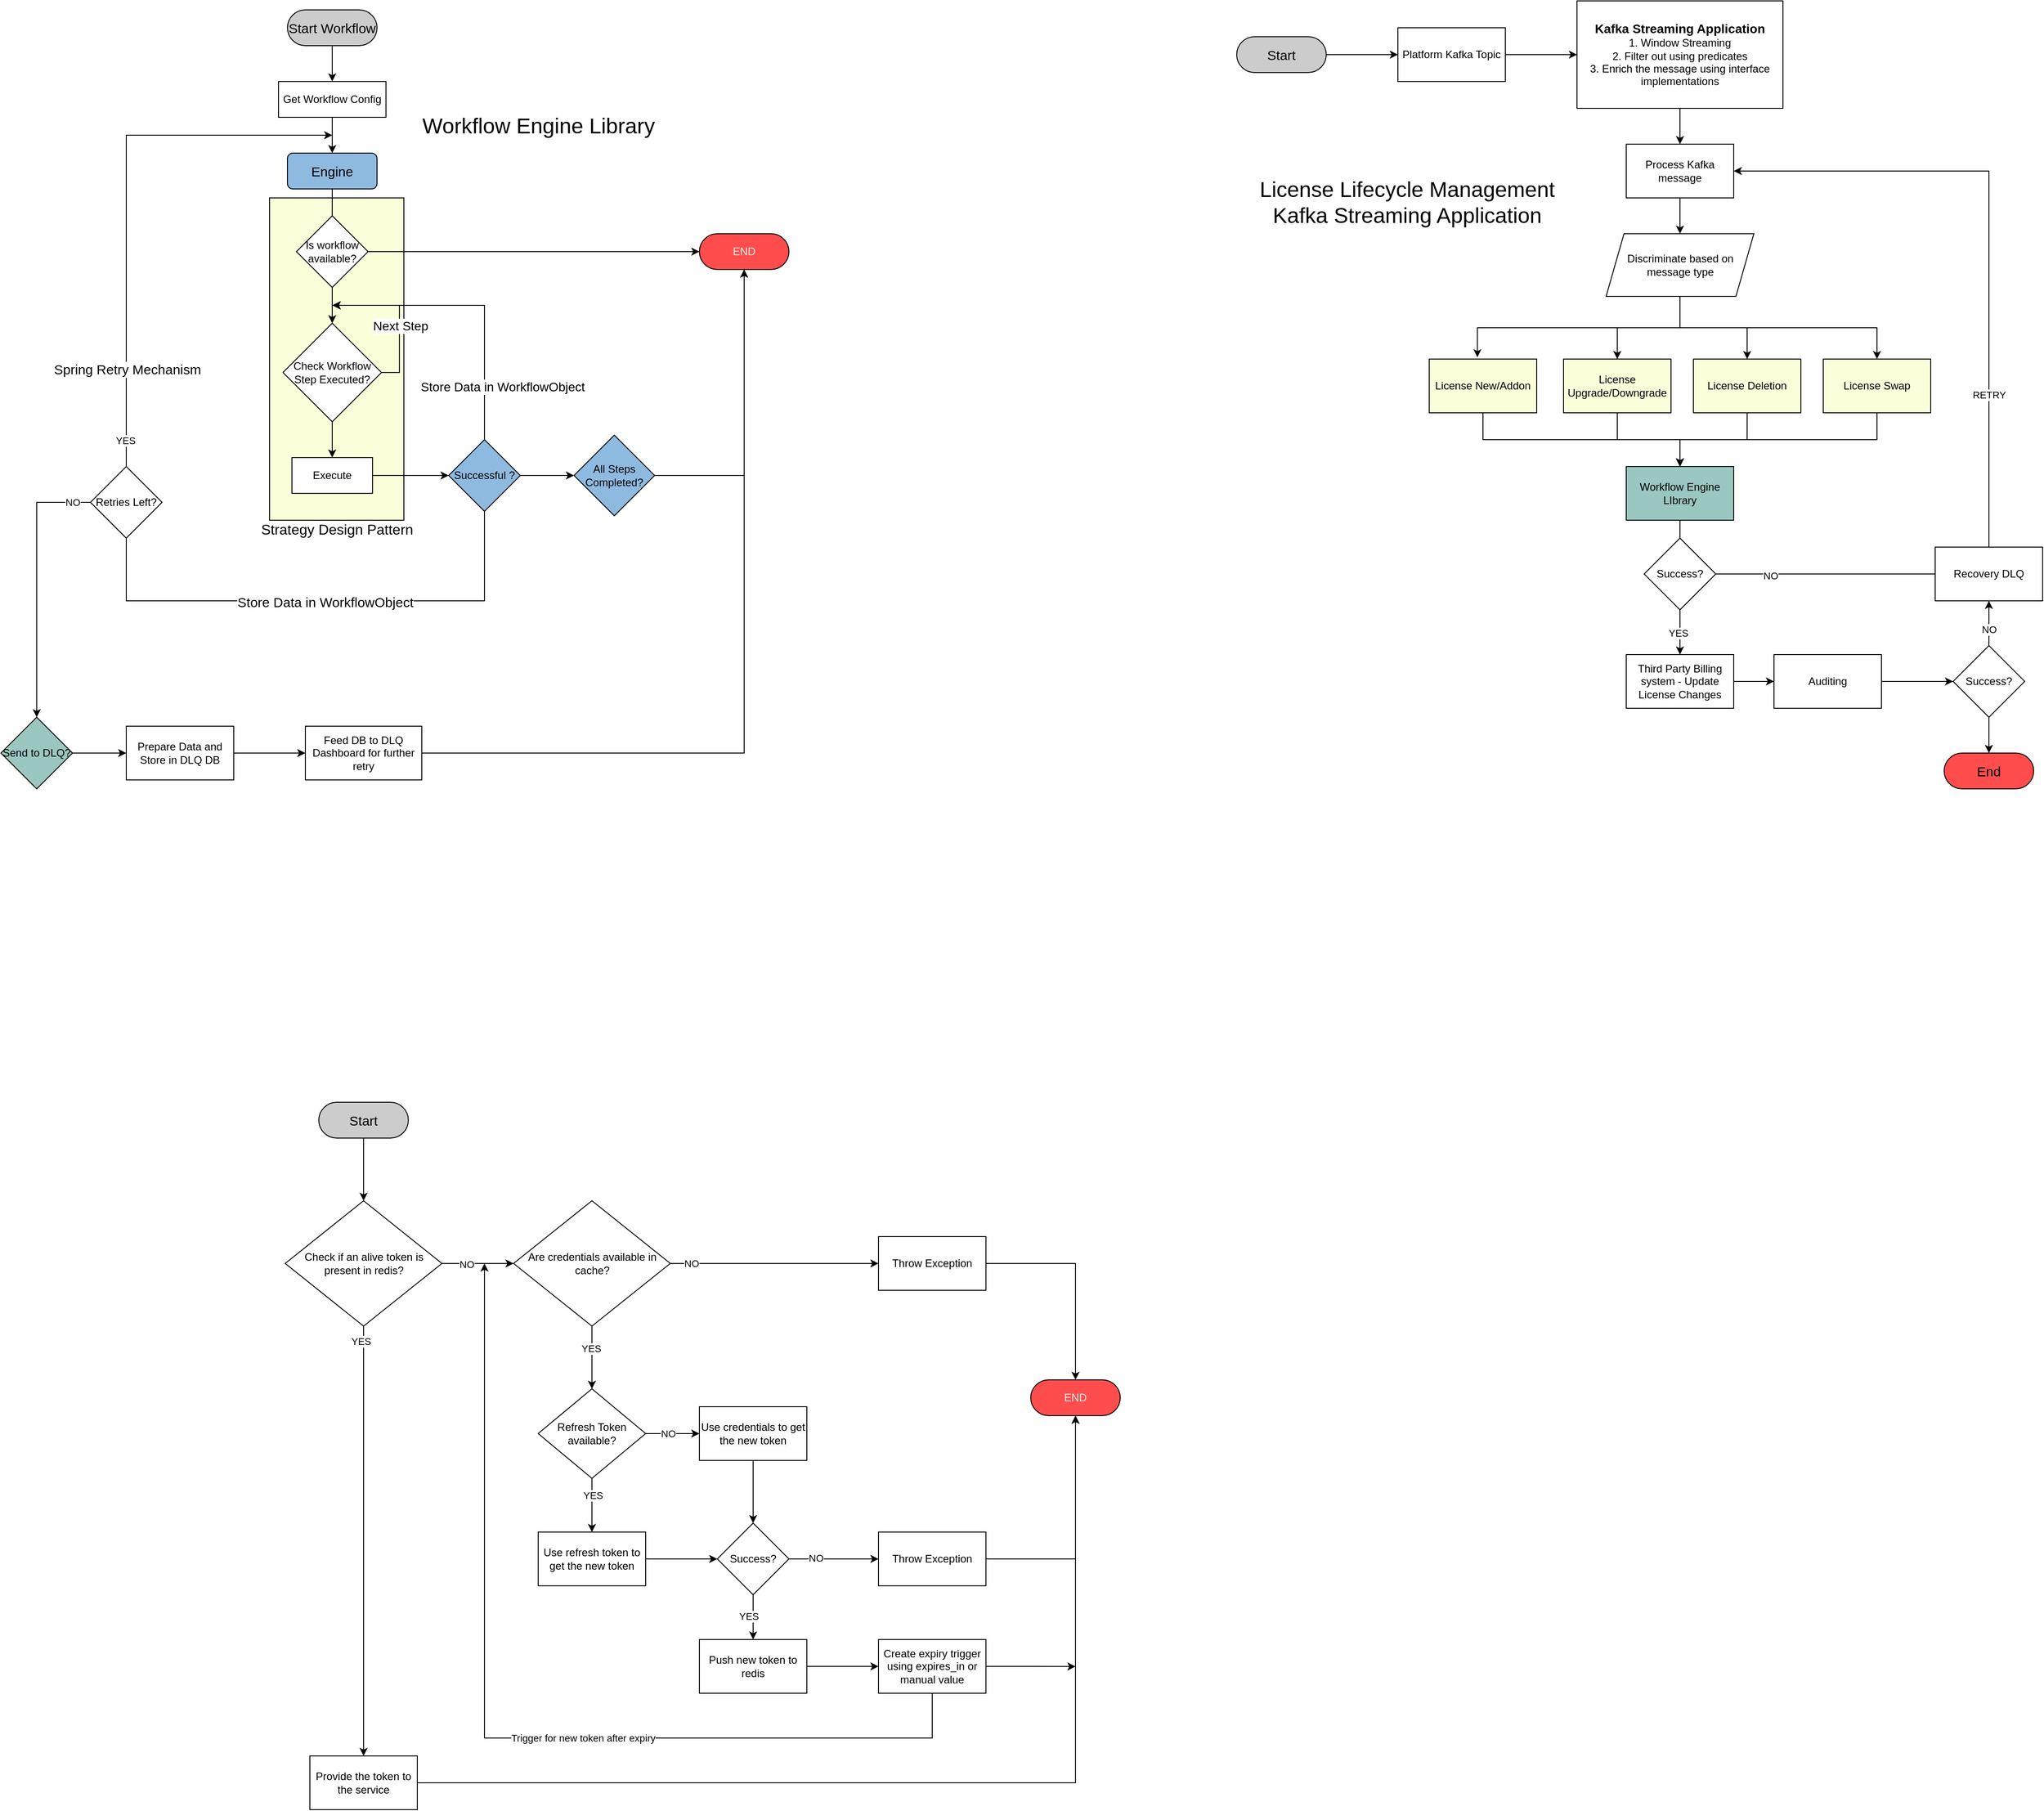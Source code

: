 <mxfile version="24.4.0" type="github">
  <diagram name="Page-1" id="J73xEGvbeloBa2jMlH-o">
    <mxGraphModel dx="2286" dy="1191" grid="1" gridSize="10" guides="1" tooltips="1" connect="1" arrows="1" fold="1" page="1" pageScale="1" pageWidth="850" pageHeight="1100" math="0" shadow="0">
      <root>
        <mxCell id="0" />
        <mxCell id="1" parent="0" />
        <mxCell id="0GhkC7T9ID0tLAnY2a1P-24" value="" style="rounded=0;whiteSpace=wrap;html=1;fillColor=#FBFFD9;" parent="1" vertex="1">
          <mxGeometry x="300" y="300" width="150" height="360" as="geometry" />
        </mxCell>
        <mxCell id="qgxbI171Fb-kcJdR1tKk-2" style="edgeStyle=orthogonalEdgeStyle;rounded=0;orthogonalLoop=1;jettySize=auto;html=1;" parent="1" source="qgxbI171Fb-kcJdR1tKk-1" edge="1">
          <mxGeometry relative="1" as="geometry">
            <mxPoint x="370" y="350" as="targetPoint" />
          </mxGeometry>
        </mxCell>
        <mxCell id="qgxbI171Fb-kcJdR1tKk-1" value="Engine" style="rounded=1;whiteSpace=wrap;html=1;fillColor=#8FBAE0;fontSize=15;" parent="1" vertex="1">
          <mxGeometry x="320" y="250" width="100" height="40" as="geometry" />
        </mxCell>
        <mxCell id="0GhkC7T9ID0tLAnY2a1P-1" style="edgeStyle=orthogonalEdgeStyle;rounded=0;orthogonalLoop=1;jettySize=auto;html=1;exitX=0.5;exitY=1;exitDx=0;exitDy=0;" parent="1" source="qgxbI171Fb-kcJdR1tKk-3" edge="1">
          <mxGeometry relative="1" as="geometry">
            <mxPoint x="370" y="440" as="targetPoint" />
          </mxGeometry>
        </mxCell>
        <mxCell id="0GhkC7T9ID0tLAnY2a1P-16" style="edgeStyle=orthogonalEdgeStyle;rounded=0;orthogonalLoop=1;jettySize=auto;html=1;exitX=1;exitY=0.5;exitDx=0;exitDy=0;entryX=0;entryY=0.5;entryDx=0;entryDy=0;" parent="1" source="qgxbI171Fb-kcJdR1tKk-3" target="qgxbI171Fb-kcJdR1tKk-9" edge="1">
          <mxGeometry relative="1" as="geometry" />
        </mxCell>
        <mxCell id="qgxbI171Fb-kcJdR1tKk-3" value="Is workflow available?" style="rhombus;whiteSpace=wrap;html=1;" parent="1" vertex="1">
          <mxGeometry x="330" y="320" width="80" height="80" as="geometry" />
        </mxCell>
        <mxCell id="qgxbI171Fb-kcJdR1tKk-5" style="edgeStyle=orthogonalEdgeStyle;rounded=0;orthogonalLoop=1;jettySize=auto;html=1;exitX=0.5;exitY=1;exitDx=0;exitDy=0;entryX=0.5;entryY=0;entryDx=0;entryDy=0;" parent="1" source="qgxbI171Fb-kcJdR1tKk-6" target="qgxbI171Fb-kcJdR1tKk-1" edge="1">
          <mxGeometry relative="1" as="geometry" />
        </mxCell>
        <mxCell id="qgxbI171Fb-kcJdR1tKk-4" value="Start Workflow" style="rounded=1;whiteSpace=wrap;html=1;arcSize=50;fillColor=#CCCCCC;fontSize=15;" parent="1" vertex="1">
          <mxGeometry x="320" y="90" width="100" height="40" as="geometry" />
        </mxCell>
        <mxCell id="qgxbI171Fb-kcJdR1tKk-7" value="" style="edgeStyle=orthogonalEdgeStyle;rounded=0;orthogonalLoop=1;jettySize=auto;html=1;exitX=0.5;exitY=1;exitDx=0;exitDy=0;entryX=0.5;entryY=0;entryDx=0;entryDy=0;" parent="1" source="qgxbI171Fb-kcJdR1tKk-4" target="qgxbI171Fb-kcJdR1tKk-6" edge="1">
          <mxGeometry relative="1" as="geometry">
            <mxPoint x="370" y="130" as="sourcePoint" />
            <mxPoint x="370" y="270" as="targetPoint" />
          </mxGeometry>
        </mxCell>
        <mxCell id="qgxbI171Fb-kcJdR1tKk-6" value="Get Workflow Config" style="rounded=0;whiteSpace=wrap;html=1;" parent="1" vertex="1">
          <mxGeometry x="310" y="170" width="120" height="40" as="geometry" />
        </mxCell>
        <mxCell id="qgxbI171Fb-kcJdR1tKk-9" value="END" style="rounded=1;whiteSpace=wrap;html=1;arcSize=50;fillColor=#FF4D4D;fontColor=#f3f1f1;" parent="1" vertex="1">
          <mxGeometry x="780" y="340" width="100" height="40" as="geometry" />
        </mxCell>
        <mxCell id="0GhkC7T9ID0tLAnY2a1P-7" value="" style="edgeStyle=orthogonalEdgeStyle;rounded=0;orthogonalLoop=1;jettySize=auto;html=1;" parent="1" source="0GhkC7T9ID0tLAnY2a1P-3" target="0GhkC7T9ID0tLAnY2a1P-6" edge="1">
          <mxGeometry relative="1" as="geometry" />
        </mxCell>
        <mxCell id="0GhkC7T9ID0tLAnY2a1P-8" style="edgeStyle=orthogonalEdgeStyle;rounded=0;orthogonalLoop=1;jettySize=auto;html=1;exitX=1;exitY=0.5;exitDx=0;exitDy=0;" parent="1" source="0GhkC7T9ID0tLAnY2a1P-3" edge="1">
          <mxGeometry relative="1" as="geometry">
            <mxPoint x="370" y="420" as="targetPoint" />
          </mxGeometry>
        </mxCell>
        <mxCell id="0GhkC7T9ID0tLAnY2a1P-9" value="Next Step" style="edgeLabel;html=1;align=center;verticalAlign=middle;resizable=0;points=[];fontSize=14;" parent="0GhkC7T9ID0tLAnY2a1P-8" vertex="1" connectable="0">
          <mxGeometry x="-0.148" y="-1" relative="1" as="geometry">
            <mxPoint as="offset" />
          </mxGeometry>
        </mxCell>
        <mxCell id="0GhkC7T9ID0tLAnY2a1P-3" value="Check Workflow Step Executed?" style="rhombus;whiteSpace=wrap;html=1;" parent="1" vertex="1">
          <mxGeometry x="315" y="440" width="110" height="110" as="geometry" />
        </mxCell>
        <mxCell id="0GhkC7T9ID0tLAnY2a1P-12" value="" style="edgeStyle=orthogonalEdgeStyle;rounded=0;orthogonalLoop=1;jettySize=auto;html=1;" parent="1" source="0GhkC7T9ID0tLAnY2a1P-6" target="0GhkC7T9ID0tLAnY2a1P-11" edge="1">
          <mxGeometry relative="1" as="geometry" />
        </mxCell>
        <mxCell id="0GhkC7T9ID0tLAnY2a1P-6" value="Execute" style="whiteSpace=wrap;html=1;" parent="1" vertex="1">
          <mxGeometry x="325" y="590" width="90" height="40" as="geometry" />
        </mxCell>
        <mxCell id="0GhkC7T9ID0tLAnY2a1P-13" style="edgeStyle=orthogonalEdgeStyle;rounded=0;orthogonalLoop=1;jettySize=auto;html=1;exitX=0.5;exitY=0;exitDx=0;exitDy=0;" parent="1" source="0GhkC7T9ID0tLAnY2a1P-11" edge="1">
          <mxGeometry relative="1" as="geometry">
            <mxPoint x="370" y="420" as="targetPoint" />
            <Array as="points">
              <mxPoint x="540" y="420" />
              <mxPoint x="501" y="420" />
            </Array>
          </mxGeometry>
        </mxCell>
        <mxCell id="0GhkC7T9ID0tLAnY2a1P-20" value="Store Data in WorkflowObject" style="edgeLabel;html=1;align=center;verticalAlign=middle;resizable=0;points=[];fontSize=14;" parent="0GhkC7T9ID0tLAnY2a1P-13" vertex="1" connectable="0">
          <mxGeometry x="-0.466" y="-2" relative="1" as="geometry">
            <mxPoint x="18" y="26" as="offset" />
          </mxGeometry>
        </mxCell>
        <mxCell id="0GhkC7T9ID0tLAnY2a1P-15" value="" style="edgeStyle=orthogonalEdgeStyle;rounded=0;orthogonalLoop=1;jettySize=auto;html=1;" parent="1" source="0GhkC7T9ID0tLAnY2a1P-11" target="0GhkC7T9ID0tLAnY2a1P-14" edge="1">
          <mxGeometry relative="1" as="geometry" />
        </mxCell>
        <mxCell id="0GhkC7T9ID0tLAnY2a1P-18" style="edgeStyle=orthogonalEdgeStyle;rounded=0;orthogonalLoop=1;jettySize=auto;html=1;exitX=0.5;exitY=1;exitDx=0;exitDy=0;" parent="1" source="0GhkC7T9ID0tLAnY2a1P-11" edge="1">
          <mxGeometry relative="1" as="geometry">
            <mxPoint x="370" y="230" as="targetPoint" />
            <Array as="points">
              <mxPoint x="540" y="750" />
              <mxPoint x="140" y="750" />
              <mxPoint x="140" y="230" />
            </Array>
          </mxGeometry>
        </mxCell>
        <mxCell id="0GhkC7T9ID0tLAnY2a1P-19" value="Spring Retry Mechanism" style="edgeLabel;html=1;align=center;verticalAlign=middle;resizable=0;points=[];fontSize=15;" parent="0GhkC7T9ID0tLAnY2a1P-18" vertex="1" connectable="0">
          <mxGeometry x="0.215" y="-1" relative="1" as="geometry">
            <mxPoint as="offset" />
          </mxGeometry>
        </mxCell>
        <mxCell id="0GhkC7T9ID0tLAnY2a1P-31" value="YES" style="edgeLabel;html=1;align=center;verticalAlign=middle;resizable=0;points=[];" parent="0GhkC7T9ID0tLAnY2a1P-18" vertex="1" connectable="0">
          <mxGeometry x="0.086" y="1" relative="1" as="geometry">
            <mxPoint as="offset" />
          </mxGeometry>
        </mxCell>
        <mxCell id="0GhkC7T9ID0tLAnY2a1P-11" value="Successful ?" style="rhombus;whiteSpace=wrap;html=1;fillColor=#8FBAE0;" parent="1" vertex="1">
          <mxGeometry x="500" y="570" width="80" height="80" as="geometry" />
        </mxCell>
        <mxCell id="0GhkC7T9ID0tLAnY2a1P-22" style="edgeStyle=orthogonalEdgeStyle;rounded=0;orthogonalLoop=1;jettySize=auto;html=1;exitX=1;exitY=0.5;exitDx=0;exitDy=0;entryX=0.5;entryY=1;entryDx=0;entryDy=0;" parent="1" source="0GhkC7T9ID0tLAnY2a1P-14" target="qgxbI171Fb-kcJdR1tKk-9" edge="1">
          <mxGeometry relative="1" as="geometry" />
        </mxCell>
        <mxCell id="0GhkC7T9ID0tLAnY2a1P-14" value="All Steps Completed?" style="rhombus;whiteSpace=wrap;html=1;fillColor=#8FBAE0;" parent="1" vertex="1">
          <mxGeometry x="640" y="565" width="90" height="90" as="geometry" />
        </mxCell>
        <mxCell id="0GhkC7T9ID0tLAnY2a1P-21" value="Store Data in WorkflowObject" style="edgeLabel;html=1;align=center;verticalAlign=middle;resizable=0;points=[];fontSize=15;" parent="1" vertex="1" connectable="0">
          <mxGeometry x="350.004" y="749.998" as="geometry">
            <mxPoint x="12" y="1" as="offset" />
          </mxGeometry>
        </mxCell>
        <mxCell id="0GhkC7T9ID0tLAnY2a1P-26" value="Strategy Design Pattern" style="text;html=1;align=center;verticalAlign=middle;resizable=0;points=[];autosize=1;strokeColor=none;fillColor=none;fontSize=16;" parent="1" vertex="1">
          <mxGeometry x="280" y="655" width="190" height="30" as="geometry" />
        </mxCell>
        <mxCell id="0GhkC7T9ID0tLAnY2a1P-34" value="" style="edgeStyle=orthogonalEdgeStyle;rounded=0;orthogonalLoop=1;jettySize=auto;html=1;" parent="1" source="0GhkC7T9ID0tLAnY2a1P-30" target="0GhkC7T9ID0tLAnY2a1P-33" edge="1">
          <mxGeometry relative="1" as="geometry" />
        </mxCell>
        <mxCell id="0GhkC7T9ID0tLAnY2a1P-36" value="NO" style="edgeLabel;html=1;align=center;verticalAlign=middle;resizable=0;points=[];" parent="0GhkC7T9ID0tLAnY2a1P-34" vertex="1" connectable="0">
          <mxGeometry x="-0.685" y="3" relative="1" as="geometry">
            <mxPoint x="27" y="-3" as="offset" />
          </mxGeometry>
        </mxCell>
        <mxCell id="0GhkC7T9ID0tLAnY2a1P-30" value="Retries Left?" style="rhombus;whiteSpace=wrap;html=1;" parent="1" vertex="1">
          <mxGeometry x="100" y="600" width="80" height="80" as="geometry" />
        </mxCell>
        <mxCell id="0GhkC7T9ID0tLAnY2a1P-38" value="" style="edgeStyle=orthogonalEdgeStyle;rounded=0;orthogonalLoop=1;jettySize=auto;html=1;" parent="1" source="0GhkC7T9ID0tLAnY2a1P-33" target="0GhkC7T9ID0tLAnY2a1P-37" edge="1">
          <mxGeometry relative="1" as="geometry" />
        </mxCell>
        <mxCell id="0GhkC7T9ID0tLAnY2a1P-33" value="Send to DLQ?" style="rhombus;whiteSpace=wrap;html=1;fillColor=#9AC7BF;" parent="1" vertex="1">
          <mxGeometry y="880" width="80" height="80" as="geometry" />
        </mxCell>
        <mxCell id="0GhkC7T9ID0tLAnY2a1P-40" value="" style="edgeStyle=orthogonalEdgeStyle;rounded=0;orthogonalLoop=1;jettySize=auto;html=1;" parent="1" source="0GhkC7T9ID0tLAnY2a1P-37" target="0GhkC7T9ID0tLAnY2a1P-39" edge="1">
          <mxGeometry relative="1" as="geometry" />
        </mxCell>
        <mxCell id="0GhkC7T9ID0tLAnY2a1P-37" value="Prepare Data and Store in DLQ DB" style="whiteSpace=wrap;html=1;" parent="1" vertex="1">
          <mxGeometry x="140" y="890" width="120" height="60" as="geometry" />
        </mxCell>
        <mxCell id="0GhkC7T9ID0tLAnY2a1P-41" style="edgeStyle=orthogonalEdgeStyle;rounded=0;orthogonalLoop=1;jettySize=auto;html=1;exitX=1;exitY=0.5;exitDx=0;exitDy=0;entryX=0.5;entryY=1;entryDx=0;entryDy=0;" parent="1" source="0GhkC7T9ID0tLAnY2a1P-39" target="qgxbI171Fb-kcJdR1tKk-9" edge="1">
          <mxGeometry relative="1" as="geometry" />
        </mxCell>
        <mxCell id="0GhkC7T9ID0tLAnY2a1P-39" value="Feed DB to DLQ Dashboard for further retry" style="whiteSpace=wrap;html=1;" parent="1" vertex="1">
          <mxGeometry x="340" y="890" width="130" height="60" as="geometry" />
        </mxCell>
        <mxCell id="SzXvujYz9sRse_-V-6nx-1" value="&lt;font style=&quot;font-size: 24px;&quot;&gt;Workflow Engine Library&lt;/font&gt;" style="text;html=1;align=center;verticalAlign=middle;resizable=0;points=[];autosize=1;strokeColor=none;fillColor=none;" vertex="1" parent="1">
          <mxGeometry x="460" y="200" width="280" height="40" as="geometry" />
        </mxCell>
        <mxCell id="SzXvujYz9sRse_-V-6nx-6" style="edgeStyle=orthogonalEdgeStyle;rounded=0;orthogonalLoop=1;jettySize=auto;html=1;exitX=1;exitY=0.5;exitDx=0;exitDy=0;" edge="1" parent="1" source="SzXvujYz9sRse_-V-6nx-2" target="SzXvujYz9sRse_-V-6nx-5">
          <mxGeometry relative="1" as="geometry" />
        </mxCell>
        <mxCell id="SzXvujYz9sRse_-V-6nx-2" value="Start" style="rounded=1;whiteSpace=wrap;html=1;arcSize=50;fillColor=#CCCCCC;fontSize=15;" vertex="1" parent="1">
          <mxGeometry x="1380" y="120" width="100" height="40" as="geometry" />
        </mxCell>
        <mxCell id="SzXvujYz9sRse_-V-6nx-8" value="" style="edgeStyle=orthogonalEdgeStyle;rounded=0;orthogonalLoop=1;jettySize=auto;html=1;" edge="1" parent="1" source="SzXvujYz9sRse_-V-6nx-5" target="SzXvujYz9sRse_-V-6nx-7">
          <mxGeometry relative="1" as="geometry" />
        </mxCell>
        <mxCell id="SzXvujYz9sRse_-V-6nx-5" value="Platform Kafka Topic" style="rounded=0;whiteSpace=wrap;html=1;" vertex="1" parent="1">
          <mxGeometry x="1560" y="110" width="120" height="60" as="geometry" />
        </mxCell>
        <mxCell id="SzXvujYz9sRse_-V-6nx-10" value="" style="edgeStyle=orthogonalEdgeStyle;rounded=0;orthogonalLoop=1;jettySize=auto;html=1;" edge="1" parent="1" source="SzXvujYz9sRse_-V-6nx-7" target="SzXvujYz9sRse_-V-6nx-9">
          <mxGeometry relative="1" as="geometry" />
        </mxCell>
        <mxCell id="SzXvujYz9sRse_-V-6nx-7" value="&lt;b&gt;&lt;font style=&quot;font-size: 14px;&quot;&gt;Kafka Streaming Application&lt;/font&gt;&lt;/b&gt;&lt;div&gt;1. Window Streaming&lt;/div&gt;&lt;div&gt;2. Filter out using predicates&lt;/div&gt;&lt;div&gt;3. Enrich the message using interface implementations&lt;/div&gt;" style="whiteSpace=wrap;html=1;rounded=0;" vertex="1" parent="1">
          <mxGeometry x="1760" y="80" width="230" height="120" as="geometry" />
        </mxCell>
        <mxCell id="SzXvujYz9sRse_-V-6nx-12" value="" style="edgeStyle=orthogonalEdgeStyle;rounded=0;orthogonalLoop=1;jettySize=auto;html=1;" edge="1" parent="1" source="SzXvujYz9sRse_-V-6nx-9" target="SzXvujYz9sRse_-V-6nx-11">
          <mxGeometry relative="1" as="geometry" />
        </mxCell>
        <mxCell id="SzXvujYz9sRse_-V-6nx-9" value="Process Kafka message" style="whiteSpace=wrap;html=1;rounded=0;" vertex="1" parent="1">
          <mxGeometry x="1815" y="240" width="120" height="60" as="geometry" />
        </mxCell>
        <mxCell id="SzXvujYz9sRse_-V-6nx-13" style="edgeStyle=orthogonalEdgeStyle;rounded=0;orthogonalLoop=1;jettySize=auto;html=1;exitX=0.5;exitY=1;exitDx=0;exitDy=0;entryX=0.448;entryY=-0.033;entryDx=0;entryDy=0;entryPerimeter=0;" edge="1" parent="1" source="SzXvujYz9sRse_-V-6nx-11" target="SzXvujYz9sRse_-V-6nx-14">
          <mxGeometry relative="1" as="geometry">
            <mxPoint x="1580" y="480" as="targetPoint" />
          </mxGeometry>
        </mxCell>
        <mxCell id="SzXvujYz9sRse_-V-6nx-18" style="edgeStyle=orthogonalEdgeStyle;rounded=0;orthogonalLoop=1;jettySize=auto;html=1;exitX=0.5;exitY=1;exitDx=0;exitDy=0;entryX=0.5;entryY=0;entryDx=0;entryDy=0;" edge="1" parent="1" source="SzXvujYz9sRse_-V-6nx-11" target="SzXvujYz9sRse_-V-6nx-15">
          <mxGeometry relative="1" as="geometry" />
        </mxCell>
        <mxCell id="SzXvujYz9sRse_-V-6nx-19" style="edgeStyle=orthogonalEdgeStyle;rounded=0;orthogonalLoop=1;jettySize=auto;html=1;exitX=0.5;exitY=1;exitDx=0;exitDy=0;entryX=0.5;entryY=0;entryDx=0;entryDy=0;" edge="1" parent="1" source="SzXvujYz9sRse_-V-6nx-11" target="SzXvujYz9sRse_-V-6nx-16">
          <mxGeometry relative="1" as="geometry" />
        </mxCell>
        <mxCell id="SzXvujYz9sRse_-V-6nx-20" style="edgeStyle=orthogonalEdgeStyle;rounded=0;orthogonalLoop=1;jettySize=auto;html=1;exitX=0.5;exitY=1;exitDx=0;exitDy=0;entryX=0.5;entryY=0;entryDx=0;entryDy=0;" edge="1" parent="1" source="SzXvujYz9sRse_-V-6nx-11" target="SzXvujYz9sRse_-V-6nx-17">
          <mxGeometry relative="1" as="geometry" />
        </mxCell>
        <mxCell id="SzXvujYz9sRse_-V-6nx-11" value="Discriminate based on message type" style="shape=parallelogram;perimeter=parallelogramPerimeter;whiteSpace=wrap;html=1;fixedSize=1;rounded=0;" vertex="1" parent="1">
          <mxGeometry x="1792.5" y="340" width="165" height="70" as="geometry" />
        </mxCell>
        <mxCell id="SzXvujYz9sRse_-V-6nx-22" style="edgeStyle=orthogonalEdgeStyle;rounded=0;orthogonalLoop=1;jettySize=auto;html=1;exitX=0.5;exitY=1;exitDx=0;exitDy=0;" edge="1" parent="1" source="SzXvujYz9sRse_-V-6nx-14" target="SzXvujYz9sRse_-V-6nx-21">
          <mxGeometry relative="1" as="geometry" />
        </mxCell>
        <mxCell id="SzXvujYz9sRse_-V-6nx-14" value="License New/Addon" style="whiteSpace=wrap;html=1;rounded=0;fillColor=#FBFFD9;" vertex="1" parent="1">
          <mxGeometry x="1595" y="480" width="120" height="60" as="geometry" />
        </mxCell>
        <mxCell id="SzXvujYz9sRse_-V-6nx-23" style="edgeStyle=orthogonalEdgeStyle;rounded=0;orthogonalLoop=1;jettySize=auto;html=1;exitX=0.5;exitY=1;exitDx=0;exitDy=0;entryX=0.5;entryY=0;entryDx=0;entryDy=0;" edge="1" parent="1" source="SzXvujYz9sRse_-V-6nx-15" target="SzXvujYz9sRse_-V-6nx-21">
          <mxGeometry relative="1" as="geometry" />
        </mxCell>
        <mxCell id="SzXvujYz9sRse_-V-6nx-15" value="License Upgrade/Downgrade" style="whiteSpace=wrap;html=1;rounded=0;fillColor=#FBFFD9;" vertex="1" parent="1">
          <mxGeometry x="1745" y="480" width="120" height="60" as="geometry" />
        </mxCell>
        <mxCell id="SzXvujYz9sRse_-V-6nx-24" style="edgeStyle=orthogonalEdgeStyle;rounded=0;orthogonalLoop=1;jettySize=auto;html=1;exitX=0.5;exitY=1;exitDx=0;exitDy=0;entryX=0.5;entryY=0;entryDx=0;entryDy=0;" edge="1" parent="1" source="SzXvujYz9sRse_-V-6nx-16" target="SzXvujYz9sRse_-V-6nx-21">
          <mxGeometry relative="1" as="geometry" />
        </mxCell>
        <mxCell id="SzXvujYz9sRse_-V-6nx-16" value="License Deletion" style="whiteSpace=wrap;html=1;rounded=0;fillColor=#FBFFD9;" vertex="1" parent="1">
          <mxGeometry x="1890" y="480" width="120" height="60" as="geometry" />
        </mxCell>
        <mxCell id="SzXvujYz9sRse_-V-6nx-25" style="edgeStyle=orthogonalEdgeStyle;rounded=0;orthogonalLoop=1;jettySize=auto;html=1;exitX=0.5;exitY=1;exitDx=0;exitDy=0;entryX=0.5;entryY=0;entryDx=0;entryDy=0;" edge="1" parent="1" source="SzXvujYz9sRse_-V-6nx-17" target="SzXvujYz9sRse_-V-6nx-21">
          <mxGeometry relative="1" as="geometry" />
        </mxCell>
        <mxCell id="SzXvujYz9sRse_-V-6nx-17" value="License Swap" style="whiteSpace=wrap;html=1;rounded=0;fillColor=#FBFFD9;" vertex="1" parent="1">
          <mxGeometry x="2035" y="480" width="120" height="60" as="geometry" />
        </mxCell>
        <mxCell id="SzXvujYz9sRse_-V-6nx-28" value="" style="edgeStyle=orthogonalEdgeStyle;rounded=0;orthogonalLoop=1;jettySize=auto;html=1;" edge="1" parent="1" source="SzXvujYz9sRse_-V-6nx-21" target="SzXvujYz9sRse_-V-6nx-27">
          <mxGeometry relative="1" as="geometry" />
        </mxCell>
        <mxCell id="SzXvujYz9sRse_-V-6nx-30" value="YES" style="edgeLabel;html=1;align=center;verticalAlign=middle;resizable=0;points=[];" vertex="1" connectable="0" parent="SzXvujYz9sRse_-V-6nx-28">
          <mxGeometry x="0.671" y="-2" relative="1" as="geometry">
            <mxPoint as="offset" />
          </mxGeometry>
        </mxCell>
        <mxCell id="SzXvujYz9sRse_-V-6nx-21" value="Workflow Engine LIbrary" style="whiteSpace=wrap;html=1;rounded=0;fillColor=#9AC7BF;" vertex="1" parent="1">
          <mxGeometry x="1815" y="600" width="120" height="60" as="geometry" />
        </mxCell>
        <mxCell id="SzXvujYz9sRse_-V-6nx-37" value="" style="edgeStyle=orthogonalEdgeStyle;rounded=0;orthogonalLoop=1;jettySize=auto;html=1;" edge="1" parent="1" source="SzXvujYz9sRse_-V-6nx-27" target="SzXvujYz9sRse_-V-6nx-36">
          <mxGeometry relative="1" as="geometry" />
        </mxCell>
        <mxCell id="SzXvujYz9sRse_-V-6nx-27" value="Third Party Billing system - Update License Changes" style="whiteSpace=wrap;html=1;rounded=0;" vertex="1" parent="1">
          <mxGeometry x="1815" y="810" width="120" height="60" as="geometry" />
        </mxCell>
        <mxCell id="SzXvujYz9sRse_-V-6nx-31" style="edgeStyle=orthogonalEdgeStyle;rounded=0;orthogonalLoop=1;jettySize=auto;html=1;exitX=1;exitY=0.5;exitDx=0;exitDy=0;entryX=1;entryY=0.5;entryDx=0;entryDy=0;" edge="1" parent="1" source="SzXvujYz9sRse_-V-6nx-29" target="SzXvujYz9sRse_-V-6nx-9">
          <mxGeometry relative="1" as="geometry">
            <Array as="points">
              <mxPoint x="2220" y="720" />
              <mxPoint x="2220" y="270" />
            </Array>
          </mxGeometry>
        </mxCell>
        <mxCell id="SzXvujYz9sRse_-V-6nx-32" value="NO" style="edgeLabel;html=1;align=center;verticalAlign=middle;resizable=0;points=[];" vertex="1" connectable="0" parent="SzXvujYz9sRse_-V-6nx-31">
          <mxGeometry x="-0.881" y="-2" relative="1" as="geometry">
            <mxPoint x="-1" as="offset" />
          </mxGeometry>
        </mxCell>
        <mxCell id="SzXvujYz9sRse_-V-6nx-33" value="RETRY" style="edgeLabel;html=1;align=center;verticalAlign=middle;resizable=0;points=[];" vertex="1" connectable="0" parent="SzXvujYz9sRse_-V-6nx-31">
          <mxGeometry x="-0.691" y="1" relative="1" as="geometry">
            <mxPoint x="144" y="-199" as="offset" />
          </mxGeometry>
        </mxCell>
        <mxCell id="SzXvujYz9sRse_-V-6nx-29" value="Success?" style="rhombus;whiteSpace=wrap;html=1;" vertex="1" parent="1">
          <mxGeometry x="1835" y="680" width="80" height="80" as="geometry" />
        </mxCell>
        <mxCell id="SzXvujYz9sRse_-V-6nx-34" value="Recovery DLQ" style="rounded=0;whiteSpace=wrap;html=1;" vertex="1" parent="1">
          <mxGeometry x="2160" y="690" width="120" height="60" as="geometry" />
        </mxCell>
        <mxCell id="SzXvujYz9sRse_-V-6nx-39" style="edgeStyle=orthogonalEdgeStyle;rounded=0;orthogonalLoop=1;jettySize=auto;html=1;exitX=1;exitY=0.5;exitDx=0;exitDy=0;entryX=0;entryY=0.5;entryDx=0;entryDy=0;" edge="1" parent="1" source="SzXvujYz9sRse_-V-6nx-36" target="SzXvujYz9sRse_-V-6nx-38">
          <mxGeometry relative="1" as="geometry" />
        </mxCell>
        <mxCell id="SzXvujYz9sRse_-V-6nx-36" value="Auditing" style="whiteSpace=wrap;html=1;rounded=0;" vertex="1" parent="1">
          <mxGeometry x="1980" y="810" width="120" height="60" as="geometry" />
        </mxCell>
        <mxCell id="SzXvujYz9sRse_-V-6nx-40" style="edgeStyle=orthogonalEdgeStyle;rounded=0;orthogonalLoop=1;jettySize=auto;html=1;exitX=0.5;exitY=0;exitDx=0;exitDy=0;entryX=0.5;entryY=1;entryDx=0;entryDy=0;" edge="1" parent="1" source="SzXvujYz9sRse_-V-6nx-38" target="SzXvujYz9sRse_-V-6nx-34">
          <mxGeometry relative="1" as="geometry" />
        </mxCell>
        <mxCell id="SzXvujYz9sRse_-V-6nx-41" value="NO" style="edgeLabel;html=1;align=center;verticalAlign=middle;resizable=0;points=[];" vertex="1" connectable="0" parent="SzXvujYz9sRse_-V-6nx-40">
          <mxGeometry x="-0.282" y="5" relative="1" as="geometry">
            <mxPoint x="5" as="offset" />
          </mxGeometry>
        </mxCell>
        <mxCell id="SzXvujYz9sRse_-V-6nx-43" value="" style="edgeStyle=orthogonalEdgeStyle;rounded=0;orthogonalLoop=1;jettySize=auto;html=1;entryX=0.5;entryY=0;entryDx=0;entryDy=0;" edge="1" parent="1" source="SzXvujYz9sRse_-V-6nx-38" target="SzXvujYz9sRse_-V-6nx-44">
          <mxGeometry relative="1" as="geometry">
            <mxPoint x="2220" y="910" as="targetPoint" />
          </mxGeometry>
        </mxCell>
        <mxCell id="SzXvujYz9sRse_-V-6nx-38" value="Success?" style="rhombus;whiteSpace=wrap;html=1;" vertex="1" parent="1">
          <mxGeometry x="2180" y="800" width="80" height="80" as="geometry" />
        </mxCell>
        <mxCell id="SzXvujYz9sRse_-V-6nx-44" value="End" style="rounded=1;whiteSpace=wrap;html=1;arcSize=50;fillColor=#FF4D4D;fontSize=15;" vertex="1" parent="1">
          <mxGeometry x="2170" y="920" width="100" height="40" as="geometry" />
        </mxCell>
        <mxCell id="SzXvujYz9sRse_-V-6nx-45" value="&lt;font style=&quot;font-size: 24px;&quot;&gt;License Lifecycle Management&lt;/font&gt;&lt;div&gt;&lt;font style=&quot;font-size: 24px;&quot;&gt;Kafka Streaming Application&lt;/font&gt;&lt;/div&gt;" style="text;html=1;align=center;verticalAlign=middle;resizable=0;points=[];autosize=1;strokeColor=none;fillColor=none;" vertex="1" parent="1">
          <mxGeometry x="1395" y="270" width="350" height="70" as="geometry" />
        </mxCell>
        <mxCell id="SzXvujYz9sRse_-V-6nx-48" style="edgeStyle=orthogonalEdgeStyle;rounded=0;orthogonalLoop=1;jettySize=auto;html=1;exitX=0.5;exitY=1;exitDx=0;exitDy=0;entryX=0.5;entryY=0;entryDx=0;entryDy=0;" edge="1" parent="1" source="SzXvujYz9sRse_-V-6nx-46" target="SzXvujYz9sRse_-V-6nx-47">
          <mxGeometry relative="1" as="geometry" />
        </mxCell>
        <mxCell id="SzXvujYz9sRse_-V-6nx-46" value="Start" style="rounded=1;whiteSpace=wrap;html=1;arcSize=50;fillColor=#CCCCCC;fontSize=15;" vertex="1" parent="1">
          <mxGeometry x="355" y="1310" width="100" height="40" as="geometry" />
        </mxCell>
        <mxCell id="SzXvujYz9sRse_-V-6nx-51" value="" style="edgeStyle=orthogonalEdgeStyle;rounded=0;orthogonalLoop=1;jettySize=auto;html=1;" edge="1" parent="1" source="SzXvujYz9sRse_-V-6nx-47" target="SzXvujYz9sRse_-V-6nx-50">
          <mxGeometry relative="1" as="geometry" />
        </mxCell>
        <mxCell id="SzXvujYz9sRse_-V-6nx-52" value="NO" style="edgeLabel;html=1;align=center;verticalAlign=middle;resizable=0;points=[];" vertex="1" connectable="0" parent="SzXvujYz9sRse_-V-6nx-51">
          <mxGeometry x="-0.327" y="-1" relative="1" as="geometry">
            <mxPoint as="offset" />
          </mxGeometry>
        </mxCell>
        <mxCell id="SzXvujYz9sRse_-V-6nx-58" value="" style="edgeStyle=orthogonalEdgeStyle;rounded=0;orthogonalLoop=1;jettySize=auto;html=1;" edge="1" parent="1" source="SzXvujYz9sRse_-V-6nx-47" target="SzXvujYz9sRse_-V-6nx-57">
          <mxGeometry relative="1" as="geometry" />
        </mxCell>
        <mxCell id="SzXvujYz9sRse_-V-6nx-60" value="YES" style="edgeLabel;html=1;align=center;verticalAlign=middle;resizable=0;points=[];" vertex="1" connectable="0" parent="SzXvujYz9sRse_-V-6nx-58">
          <mxGeometry x="-0.929" y="-3" relative="1" as="geometry">
            <mxPoint as="offset" />
          </mxGeometry>
        </mxCell>
        <mxCell id="SzXvujYz9sRse_-V-6nx-47" value="Check if an alive token is present in redis?" style="rhombus;whiteSpace=wrap;html=1;" vertex="1" parent="1">
          <mxGeometry x="317.5" y="1420" width="175" height="140" as="geometry" />
        </mxCell>
        <mxCell id="SzXvujYz9sRse_-V-6nx-54" value="" style="edgeStyle=orthogonalEdgeStyle;rounded=0;orthogonalLoop=1;jettySize=auto;html=1;" edge="1" parent="1" source="SzXvujYz9sRse_-V-6nx-50" target="SzXvujYz9sRse_-V-6nx-53">
          <mxGeometry relative="1" as="geometry">
            <Array as="points">
              <mxPoint x="790" y="1490" />
              <mxPoint x="790" y="1490" />
            </Array>
          </mxGeometry>
        </mxCell>
        <mxCell id="SzXvujYz9sRse_-V-6nx-61" value="NO" style="edgeLabel;html=1;align=center;verticalAlign=middle;resizable=0;points=[];" vertex="1" connectable="0" parent="SzXvujYz9sRse_-V-6nx-54">
          <mxGeometry x="-0.222" y="-3" relative="1" as="geometry">
            <mxPoint x="-67" y="-3" as="offset" />
          </mxGeometry>
        </mxCell>
        <mxCell id="SzXvujYz9sRse_-V-6nx-64" value="" style="edgeStyle=orthogonalEdgeStyle;rounded=0;orthogonalLoop=1;jettySize=auto;html=1;" edge="1" parent="1" source="SzXvujYz9sRse_-V-6nx-50" target="SzXvujYz9sRse_-V-6nx-63">
          <mxGeometry relative="1" as="geometry" />
        </mxCell>
        <mxCell id="SzXvujYz9sRse_-V-6nx-65" value="YES" style="edgeLabel;html=1;align=center;verticalAlign=middle;resizable=0;points=[];" vertex="1" connectable="0" parent="SzXvujYz9sRse_-V-6nx-64">
          <mxGeometry x="-0.302" y="-1" relative="1" as="geometry">
            <mxPoint as="offset" />
          </mxGeometry>
        </mxCell>
        <mxCell id="SzXvujYz9sRse_-V-6nx-50" value="Are credentials available in cache?" style="rhombus;whiteSpace=wrap;html=1;" vertex="1" parent="1">
          <mxGeometry x="572.5" y="1420" width="175" height="140" as="geometry" />
        </mxCell>
        <mxCell id="SzXvujYz9sRse_-V-6nx-56" style="edgeStyle=orthogonalEdgeStyle;rounded=0;orthogonalLoop=1;jettySize=auto;html=1;exitX=1;exitY=0.5;exitDx=0;exitDy=0;entryX=0.5;entryY=0;entryDx=0;entryDy=0;" edge="1" parent="1" source="SzXvujYz9sRse_-V-6nx-53" target="SzXvujYz9sRse_-V-6nx-55">
          <mxGeometry relative="1" as="geometry" />
        </mxCell>
        <mxCell id="SzXvujYz9sRse_-V-6nx-53" value="Throw Exception" style="whiteSpace=wrap;html=1;" vertex="1" parent="1">
          <mxGeometry x="980" y="1460" width="120" height="60" as="geometry" />
        </mxCell>
        <mxCell id="SzXvujYz9sRse_-V-6nx-55" value="END" style="rounded=1;whiteSpace=wrap;html=1;arcSize=50;fillColor=#FF4D4D;fontColor=#f3f1f1;" vertex="1" parent="1">
          <mxGeometry x="1150" y="1620" width="100" height="40" as="geometry" />
        </mxCell>
        <mxCell id="SzXvujYz9sRse_-V-6nx-59" style="edgeStyle=orthogonalEdgeStyle;rounded=0;orthogonalLoop=1;jettySize=auto;html=1;exitX=1;exitY=0.5;exitDx=0;exitDy=0;entryX=0.5;entryY=1;entryDx=0;entryDy=0;" edge="1" parent="1" source="SzXvujYz9sRse_-V-6nx-57" target="SzXvujYz9sRse_-V-6nx-55">
          <mxGeometry relative="1" as="geometry">
            <Array as="points">
              <mxPoint x="465" y="2070" />
              <mxPoint x="1200" y="2070" />
            </Array>
          </mxGeometry>
        </mxCell>
        <mxCell id="SzXvujYz9sRse_-V-6nx-57" value="Provide the token to the service" style="whiteSpace=wrap;html=1;" vertex="1" parent="1">
          <mxGeometry x="345" y="2040" width="120" height="60" as="geometry" />
        </mxCell>
        <mxCell id="SzXvujYz9sRse_-V-6nx-67" value="" style="edgeStyle=orthogonalEdgeStyle;rounded=0;orthogonalLoop=1;jettySize=auto;html=1;" edge="1" parent="1" source="SzXvujYz9sRse_-V-6nx-63" target="SzXvujYz9sRse_-V-6nx-66">
          <mxGeometry relative="1" as="geometry" />
        </mxCell>
        <mxCell id="SzXvujYz9sRse_-V-6nx-70" value="YES" style="edgeLabel;html=1;align=center;verticalAlign=middle;resizable=0;points=[];" vertex="1" connectable="0" parent="SzXvujYz9sRse_-V-6nx-67">
          <mxGeometry x="-0.359" y="1" relative="1" as="geometry">
            <mxPoint as="offset" />
          </mxGeometry>
        </mxCell>
        <mxCell id="SzXvujYz9sRse_-V-6nx-69" value="" style="edgeStyle=orthogonalEdgeStyle;rounded=0;orthogonalLoop=1;jettySize=auto;html=1;" edge="1" parent="1" source="SzXvujYz9sRse_-V-6nx-63" target="SzXvujYz9sRse_-V-6nx-68">
          <mxGeometry relative="1" as="geometry">
            <Array as="points">
              <mxPoint x="750" y="1680" />
              <mxPoint x="750" y="1680" />
            </Array>
          </mxGeometry>
        </mxCell>
        <mxCell id="SzXvujYz9sRse_-V-6nx-71" value="NO" style="edgeLabel;html=1;align=center;verticalAlign=middle;resizable=0;points=[];" vertex="1" connectable="0" parent="SzXvujYz9sRse_-V-6nx-69">
          <mxGeometry x="-0.178" relative="1" as="geometry">
            <mxPoint as="offset" />
          </mxGeometry>
        </mxCell>
        <mxCell id="SzXvujYz9sRse_-V-6nx-63" value="Refresh Token available?" style="rhombus;whiteSpace=wrap;html=1;" vertex="1" parent="1">
          <mxGeometry x="600" y="1630" width="120" height="100" as="geometry" />
        </mxCell>
        <mxCell id="SzXvujYz9sRse_-V-6nx-74" style="edgeStyle=orthogonalEdgeStyle;rounded=0;orthogonalLoop=1;jettySize=auto;html=1;exitX=1;exitY=0.5;exitDx=0;exitDy=0;entryX=0;entryY=0.5;entryDx=0;entryDy=0;" edge="1" parent="1" source="SzXvujYz9sRse_-V-6nx-66" target="SzXvujYz9sRse_-V-6nx-72">
          <mxGeometry relative="1" as="geometry" />
        </mxCell>
        <mxCell id="SzXvujYz9sRse_-V-6nx-66" value="Use refresh token to get the new token" style="whiteSpace=wrap;html=1;" vertex="1" parent="1">
          <mxGeometry x="600" y="1790" width="120" height="60" as="geometry" />
        </mxCell>
        <mxCell id="SzXvujYz9sRse_-V-6nx-73" value="" style="edgeStyle=orthogonalEdgeStyle;rounded=0;orthogonalLoop=1;jettySize=auto;html=1;" edge="1" parent="1" source="SzXvujYz9sRse_-V-6nx-68" target="SzXvujYz9sRse_-V-6nx-72">
          <mxGeometry relative="1" as="geometry" />
        </mxCell>
        <mxCell id="SzXvujYz9sRse_-V-6nx-68" value="&lt;br&gt;&lt;span style=&quot;color: rgb(0, 0, 0); font-family: Helvetica; font-size: 12px; font-style: normal; font-variant-ligatures: normal; font-variant-caps: normal; font-weight: 400; letter-spacing: normal; orphans: 2; text-align: center; text-indent: 0px; text-transform: none; widows: 2; word-spacing: 0px; -webkit-text-stroke-width: 0px; white-space: normal; background-color: rgb(251, 251, 251); text-decoration-thickness: initial; text-decoration-style: initial; text-decoration-color: initial; display: inline !important; float: none;&quot;&gt;Use credentials to get the new token&lt;/span&gt;&lt;div&gt;&lt;br/&gt;&lt;/div&gt;" style="whiteSpace=wrap;html=1;" vertex="1" parent="1">
          <mxGeometry x="780" y="1650" width="120" height="60" as="geometry" />
        </mxCell>
        <mxCell id="SzXvujYz9sRse_-V-6nx-76" value="" style="edgeStyle=orthogonalEdgeStyle;rounded=0;orthogonalLoop=1;jettySize=auto;html=1;" edge="1" parent="1" source="SzXvujYz9sRse_-V-6nx-72" target="SzXvujYz9sRse_-V-6nx-75">
          <mxGeometry relative="1" as="geometry" />
        </mxCell>
        <mxCell id="SzXvujYz9sRse_-V-6nx-86" value="NO" style="edgeLabel;html=1;align=center;verticalAlign=middle;resizable=0;points=[];" vertex="1" connectable="0" parent="SzXvujYz9sRse_-V-6nx-76">
          <mxGeometry x="-0.409" y="1" relative="1" as="geometry">
            <mxPoint as="offset" />
          </mxGeometry>
        </mxCell>
        <mxCell id="SzXvujYz9sRse_-V-6nx-79" value="" style="edgeStyle=orthogonalEdgeStyle;rounded=0;orthogonalLoop=1;jettySize=auto;html=1;" edge="1" parent="1" source="SzXvujYz9sRse_-V-6nx-72" target="SzXvujYz9sRse_-V-6nx-78">
          <mxGeometry relative="1" as="geometry" />
        </mxCell>
        <mxCell id="SzXvujYz9sRse_-V-6nx-85" value="YES" style="edgeLabel;html=1;align=center;verticalAlign=middle;resizable=0;points=[];" vertex="1" connectable="0" parent="SzXvujYz9sRse_-V-6nx-79">
          <mxGeometry x="-0.069" y="-5" relative="1" as="geometry">
            <mxPoint as="offset" />
          </mxGeometry>
        </mxCell>
        <mxCell id="SzXvujYz9sRse_-V-6nx-72" value="Success?" style="rhombus;whiteSpace=wrap;html=1;" vertex="1" parent="1">
          <mxGeometry x="800" y="1780" width="80" height="80" as="geometry" />
        </mxCell>
        <mxCell id="SzXvujYz9sRse_-V-6nx-77" style="edgeStyle=orthogonalEdgeStyle;rounded=0;orthogonalLoop=1;jettySize=auto;html=1;exitX=1;exitY=0.5;exitDx=0;exitDy=0;entryX=0.5;entryY=1;entryDx=0;entryDy=0;" edge="1" parent="1" source="SzXvujYz9sRse_-V-6nx-75" target="SzXvujYz9sRse_-V-6nx-55">
          <mxGeometry relative="1" as="geometry" />
        </mxCell>
        <mxCell id="SzXvujYz9sRse_-V-6nx-75" value="Throw Exception" style="whiteSpace=wrap;html=1;" vertex="1" parent="1">
          <mxGeometry x="980" y="1790" width="120" height="60" as="geometry" />
        </mxCell>
        <mxCell id="SzXvujYz9sRse_-V-6nx-81" value="" style="edgeStyle=orthogonalEdgeStyle;rounded=0;orthogonalLoop=1;jettySize=auto;html=1;" edge="1" parent="1" source="SzXvujYz9sRse_-V-6nx-78" target="SzXvujYz9sRse_-V-6nx-80">
          <mxGeometry relative="1" as="geometry" />
        </mxCell>
        <mxCell id="SzXvujYz9sRse_-V-6nx-78" value="Push new token to redis" style="whiteSpace=wrap;html=1;" vertex="1" parent="1">
          <mxGeometry x="780" y="1910" width="120" height="60" as="geometry" />
        </mxCell>
        <mxCell id="SzXvujYz9sRse_-V-6nx-82" style="edgeStyle=orthogonalEdgeStyle;rounded=0;orthogonalLoop=1;jettySize=auto;html=1;exitX=1;exitY=0.5;exitDx=0;exitDy=0;" edge="1" parent="1" source="SzXvujYz9sRse_-V-6nx-80">
          <mxGeometry relative="1" as="geometry">
            <mxPoint x="1200" y="1940.176" as="targetPoint" />
          </mxGeometry>
        </mxCell>
        <mxCell id="SzXvujYz9sRse_-V-6nx-83" style="edgeStyle=orthogonalEdgeStyle;rounded=0;orthogonalLoop=1;jettySize=auto;html=1;exitX=0.5;exitY=1;exitDx=0;exitDy=0;" edge="1" parent="1" source="SzXvujYz9sRse_-V-6nx-80">
          <mxGeometry relative="1" as="geometry">
            <mxPoint x="540" y="1490" as="targetPoint" />
            <Array as="points">
              <mxPoint x="1040" y="2020" />
              <mxPoint x="540" y="2020" />
            </Array>
          </mxGeometry>
        </mxCell>
        <mxCell id="SzXvujYz9sRse_-V-6nx-84" value="Trigger for new token after expiry" style="edgeLabel;html=1;align=center;verticalAlign=middle;resizable=0;points=[];" vertex="1" connectable="0" parent="SzXvujYz9sRse_-V-6nx-83">
          <mxGeometry x="-0.563" y="3" relative="1" as="geometry">
            <mxPoint x="-204" y="-3" as="offset" />
          </mxGeometry>
        </mxCell>
        <mxCell id="SzXvujYz9sRse_-V-6nx-80" value="Create expiry trigger using expires_in or manual value" style="whiteSpace=wrap;html=1;" vertex="1" parent="1">
          <mxGeometry x="980" y="1910" width="120" height="60" as="geometry" />
        </mxCell>
      </root>
    </mxGraphModel>
  </diagram>
</mxfile>
